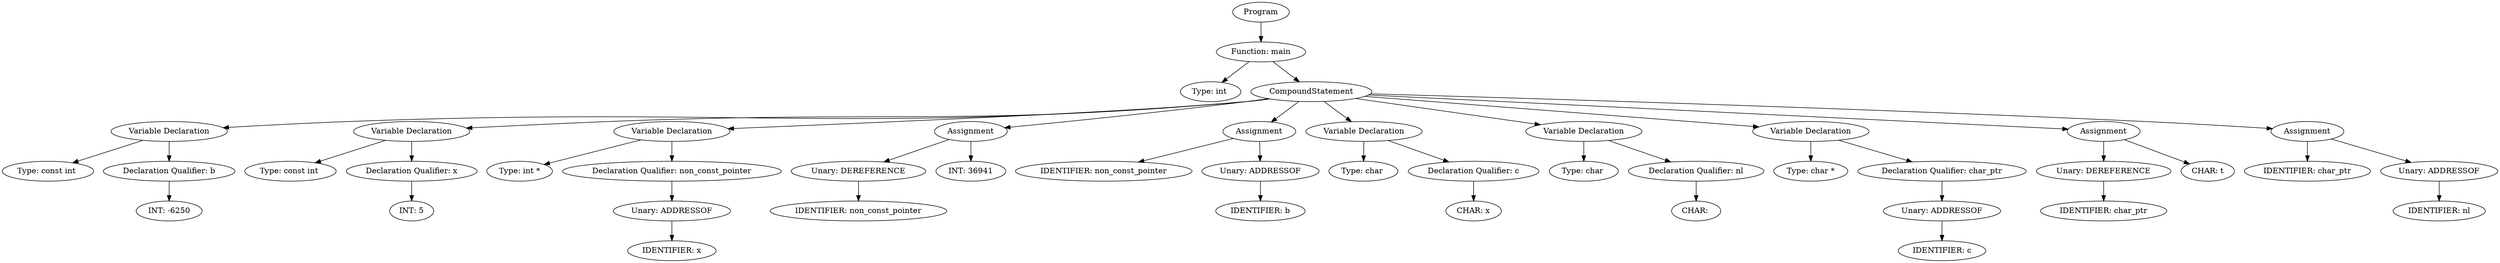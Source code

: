 digraph ExpressionGraph {
4530862064 [label="Program"];
4530862064 -> 4530861776;
4530861776 [label="Function: main"];
4530861776 -> 4530611024;
4530611024 [label="Type: int "];
4530861776 -> 4529504016;
4529504016 [label="CompoundStatement"];
4529504016 -> 4530861728;
4530861728 [label="Variable Declaration"];
4530861728 -> 4530847856;
4530847856 [label="Type: const int "];
4530861728 -> 4530862832;
4530862832 [label="Declaration Qualifier: b"];
4530862832 -> 4531011936;
4531011936 [label="INT: -6250"];
4529504016 -> 4530861056;
4530861056 [label="Variable Declaration"];
4530861056 -> 4530862352;
4530862352 [label="Type: const int "];
4530861056 -> 4530860000;
4530860000 [label="Declaration Qualifier: x"];
4530860000 -> 4530862880;
4530862880 [label="INT: 5"];
4529504016 -> 4530862640;
4530862640 [label="Variable Declaration"];
4530862640 -> 4530850880;
4530850880 [label="Type: int *"];
4530862640 -> 4530859424;
4530859424 [label="Declaration Qualifier: non_const_pointer"];
4530859424 -> 4530860096;
4530860096 [label="Unary: ADDRESSOF"];
4530860096 -> 4530858560;
4530858560 [label="IDENTIFIER: x"];
4529504016 -> 4530851648;
4530851648 [label="Assignment"];
4530851648 -> 4530859712;
4530859712 [label="Unary: DEREFERENCE"];
4530859712 -> 4530860048;
4530860048 [label="IDENTIFIER: non_const_pointer"];
4530851648 -> 4530859760;
4530859760 [label="INT: 36941"];
4529504016 -> 4530860960;
4530860960 [label="Assignment"];
4530860960 -> 4530860528;
4530860528 [label="IDENTIFIER: non_const_pointer"];
4530860960 -> 4530859328;
4530859328 [label="Unary: ADDRESSOF"];
4530859328 -> 4530850400;
4530850400 [label="IDENTIFIER: b"];
4529504016 -> 4530861440;
4530861440 [label="Variable Declaration"];
4530861440 -> 4530850496;
4530850496 [label="Type: char "];
4530861440 -> 4530857072;
4530857072 [label="Declaration Qualifier: c"];
4530857072 -> 4530848336;
4530848336 [label="CHAR: x"];
4529504016 -> 4530850208;
4530850208 [label="Variable Declaration"];
4530850208 -> 4530860720;
4530860720 [label="Type: char "];
4530850208 -> 4530852512;
4530852512 [label="Declaration Qualifier: nl"];
4530852512 -> 4530850784;
4530850784 [label="CHAR: \n"];
4529504016 -> 4530856928;
4530856928 [label="Variable Declaration"];
4530856928 -> 4530863168;
4530863168 [label="Type: char *"];
4530856928 -> 4530860240;
4530860240 [label="Declaration Qualifier: char_ptr"];
4530860240 -> 4530860288;
4530860288 [label="Unary: ADDRESSOF"];
4530860288 -> 4530863600;
4530863600 [label="IDENTIFIER: c"];
4529504016 -> 4530860576;
4530860576 [label="Assignment"];
4530860576 -> 4530860384;
4530860384 [label="Unary: DEREFERENCE"];
4530860384 -> 4530863408;
4530863408 [label="IDENTIFIER: char_ptr"];
4530860576 -> 4530859280;
4530859280 [label="CHAR: \t"];
4529504016 -> 4530859520;
4530859520 [label="Assignment"];
4530859520 -> 4530861008;
4530861008 [label="IDENTIFIER: char_ptr"];
4530859520 -> 4530860912;
4530860912 [label="Unary: ADDRESSOF"];
4530860912 -> 4530851216;
4530851216 [label="IDENTIFIER: nl"];
}
